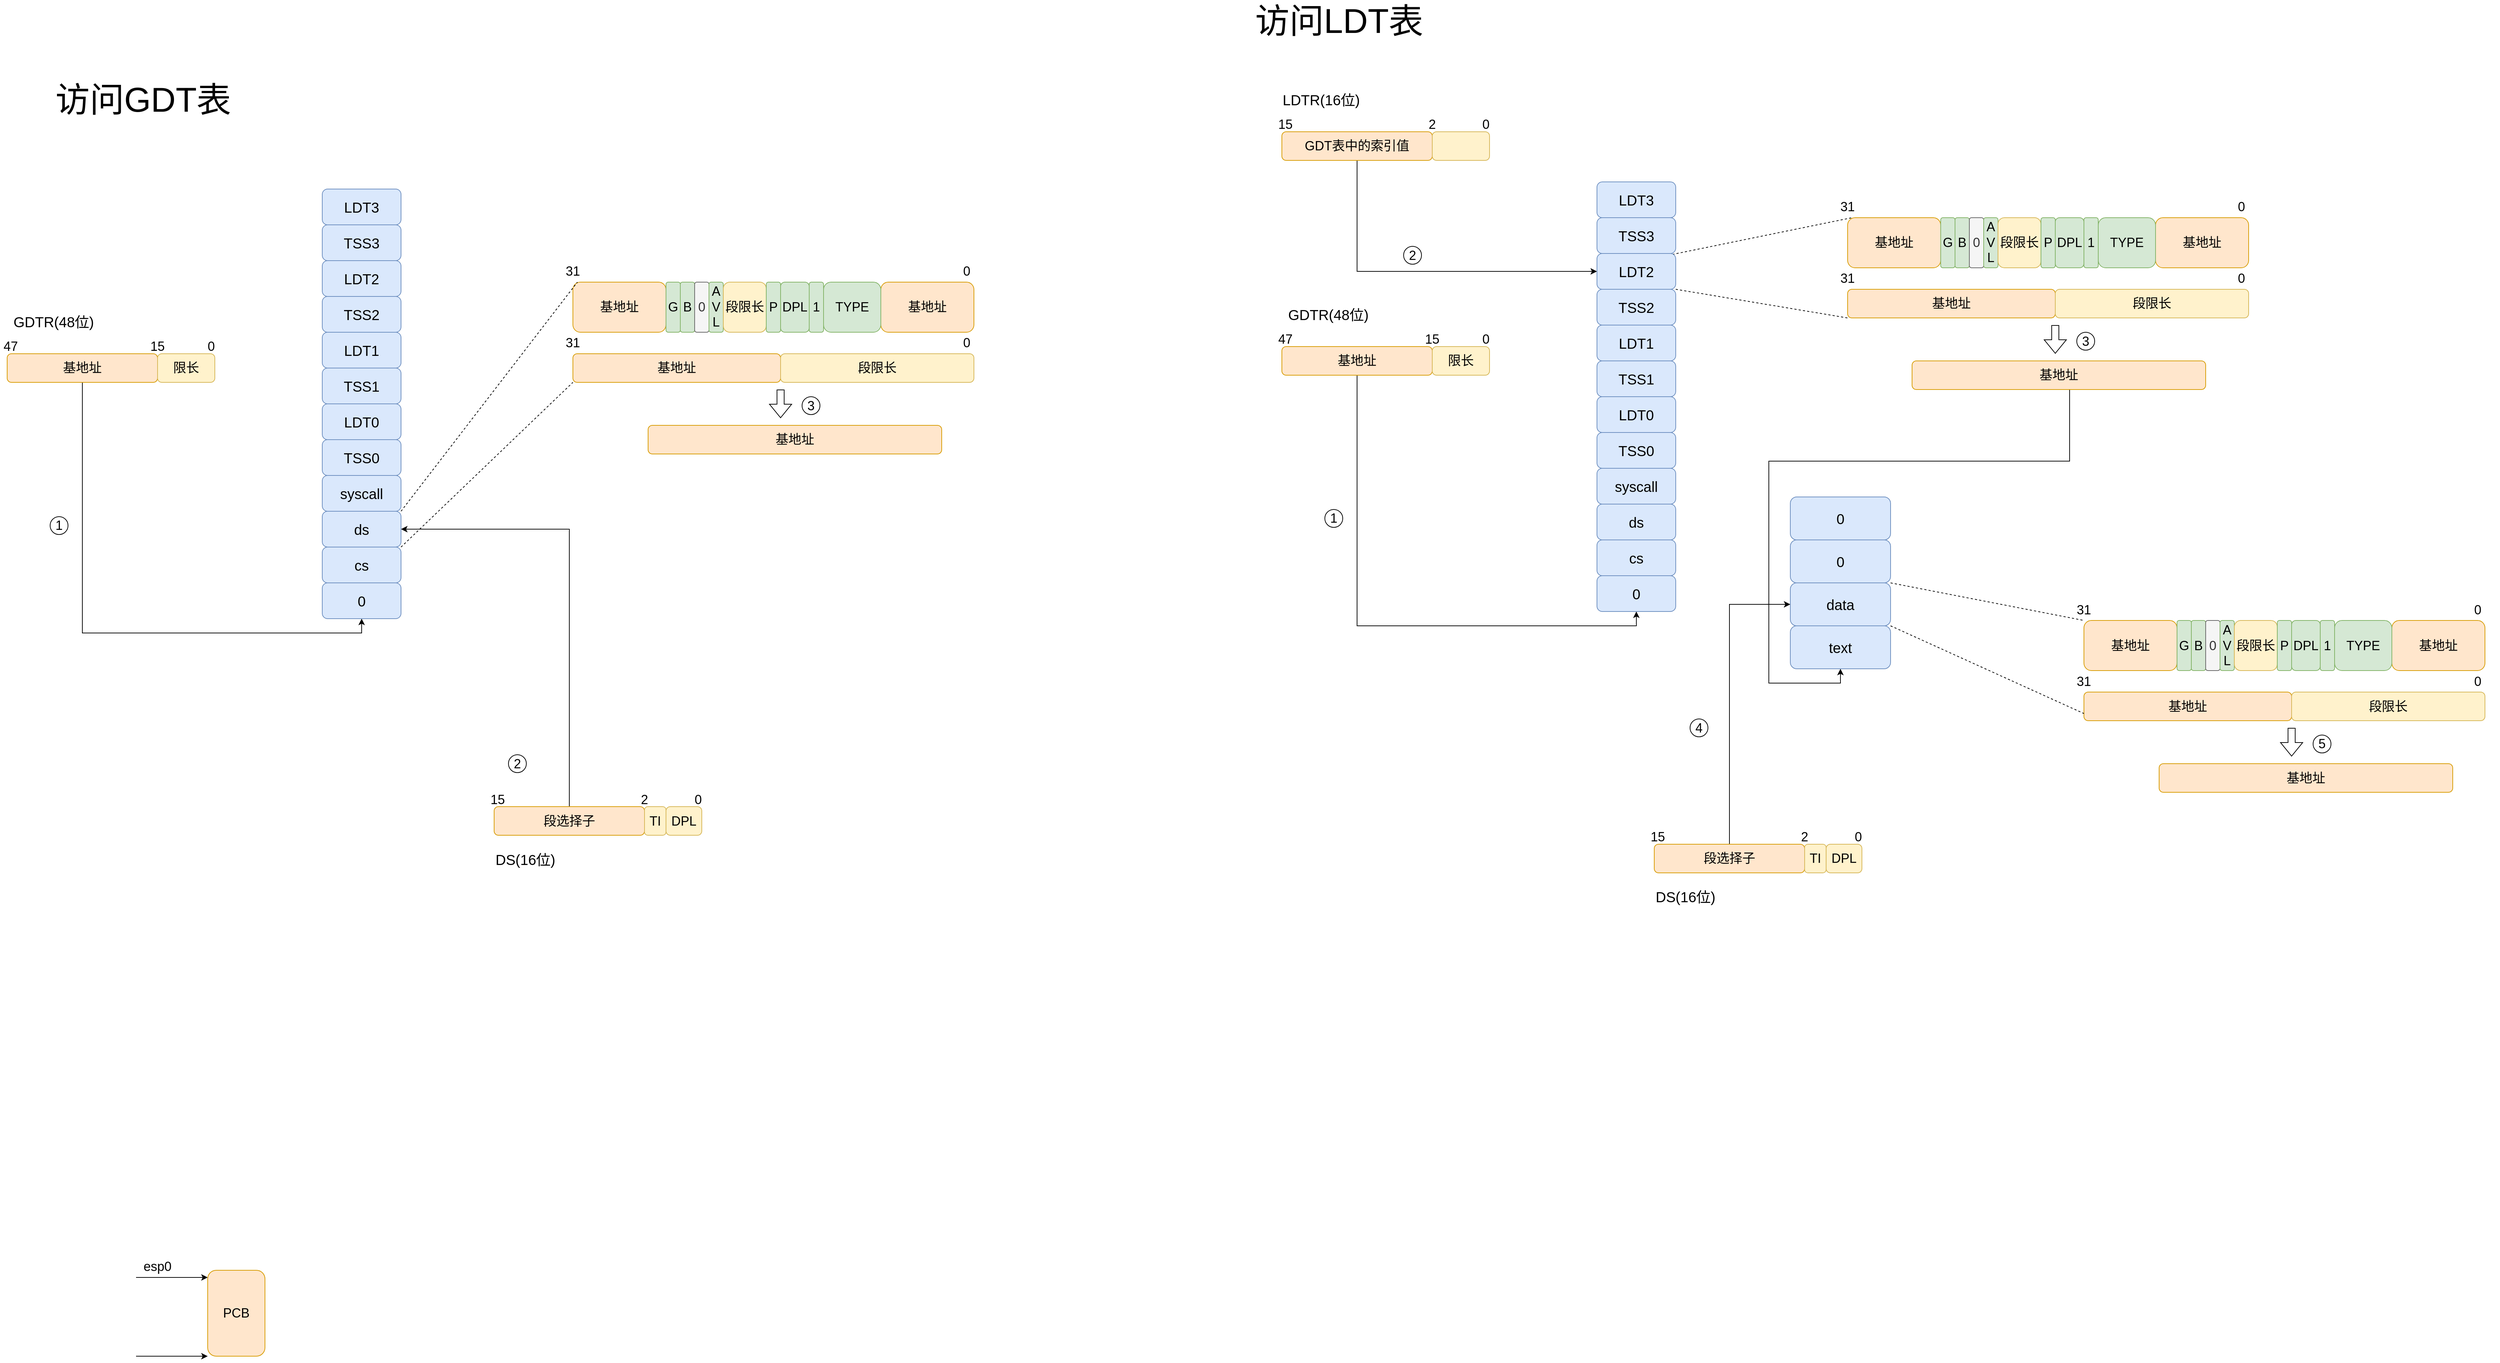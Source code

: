 <mxfile version="20.8.16" type="device"><diagram name="第 1 页" id="tHcovM4jO5tYRY0i3vo-"><mxGraphModel dx="3501" dy="1673" grid="1" gridSize="10" guides="1" tooltips="1" connect="1" arrows="1" fold="1" page="1" pageScale="1" pageWidth="827" pageHeight="1169" math="0" shadow="0"><root><mxCell id="0"/><mxCell id="1" parent="0"/><mxCell id="695t20eowLM4Fb_0-0ul-10" value="LDT1" style="rounded=1;whiteSpace=wrap;html=1;fontSize=20;fillColor=#dae8fc;strokeColor=#6c8ebf;" parent="1" vertex="1"><mxGeometry x="220" y="-70" width="110" height="50" as="geometry"/></mxCell><mxCell id="695t20eowLM4Fb_0-0ul-25" style="edgeStyle=orthogonalEdgeStyle;rounded=0;orthogonalLoop=1;jettySize=auto;html=1;exitX=0.5;exitY=1;exitDx=0;exitDy=0;entryX=0.5;entryY=1;entryDx=0;entryDy=0;fontSize=18;" parent="1" source="695t20eowLM4Fb_0-0ul-11" target="695t20eowLM4Fb_0-0ul-18" edge="1"><mxGeometry relative="1" as="geometry"/></mxCell><mxCell id="695t20eowLM4Fb_0-0ul-11" value="&lt;font style=&quot;font-size: 18px;&quot;&gt;基地址&lt;/font&gt;" style="rounded=1;whiteSpace=wrap;html=1;fillColor=#ffe6cc;strokeColor=#d79b00;" parent="1" vertex="1"><mxGeometry x="-220" y="-40" width="210" height="40" as="geometry"/></mxCell><mxCell id="695t20eowLM4Fb_0-0ul-12" value="TSS1" style="rounded=1;whiteSpace=wrap;html=1;fillColor=#dae8fc;strokeColor=#6c8ebf;fontSize=20;" parent="1" vertex="1"><mxGeometry x="220" y="-20" width="110" height="50" as="geometry"/></mxCell><mxCell id="695t20eowLM4Fb_0-0ul-13" value="LDT0" style="rounded=1;whiteSpace=wrap;html=1;fontSize=20;fillColor=#dae8fc;strokeColor=#6c8ebf;" parent="1" vertex="1"><mxGeometry x="220" y="30" width="110" height="50" as="geometry"/></mxCell><mxCell id="695t20eowLM4Fb_0-0ul-14" value="TSS0" style="rounded=1;whiteSpace=wrap;html=1;fillColor=#dae8fc;strokeColor=#6c8ebf;fontSize=20;" parent="1" vertex="1"><mxGeometry x="220" y="80" width="110" height="50" as="geometry"/></mxCell><mxCell id="695t20eowLM4Fb_0-0ul-15" value="syscall" style="rounded=1;whiteSpace=wrap;html=1;fontSize=20;fillColor=#dae8fc;strokeColor=#6c8ebf;" parent="1" vertex="1"><mxGeometry x="220" y="130" width="110" height="50" as="geometry"/></mxCell><mxCell id="695t20eowLM4Fb_0-0ul-16" value="ds" style="rounded=1;whiteSpace=wrap;html=1;fillColor=#dae8fc;strokeColor=#6c8ebf;fontSize=20;" parent="1" vertex="1"><mxGeometry x="220" y="180" width="110" height="50" as="geometry"/></mxCell><mxCell id="695t20eowLM4Fb_0-0ul-17" value="cs" style="rounded=1;whiteSpace=wrap;html=1;fontSize=20;fillColor=#dae8fc;strokeColor=#6c8ebf;" parent="1" vertex="1"><mxGeometry x="220" y="230" width="110" height="50" as="geometry"/></mxCell><mxCell id="695t20eowLM4Fb_0-0ul-18" value="0" style="rounded=1;whiteSpace=wrap;html=1;fillColor=#dae8fc;strokeColor=#6c8ebf;fontSize=20;" parent="1" vertex="1"><mxGeometry x="220" y="280" width="110" height="50" as="geometry"/></mxCell><mxCell id="695t20eowLM4Fb_0-0ul-19" value="&lt;font style=&quot;font-size: 18px;&quot;&gt;限长&lt;/font&gt;" style="rounded=1;whiteSpace=wrap;html=1;fillColor=#fff2cc;strokeColor=#d6b656;" parent="1" vertex="1"><mxGeometry x="-10" y="-40" width="80" height="40" as="geometry"/></mxCell><mxCell id="695t20eowLM4Fb_0-0ul-20" value="GDTR(48位)" style="text;strokeColor=none;align=center;fillColor=none;html=1;verticalAlign=middle;whiteSpace=wrap;rounded=0;fontSize=20;" parent="1" vertex="1"><mxGeometry x="-220" y="-100" width="130" height="30" as="geometry"/></mxCell><mxCell id="695t20eowLM4Fb_0-0ul-21" value="0" style="text;strokeColor=none;align=center;fillColor=none;html=1;verticalAlign=middle;whiteSpace=wrap;rounded=0;fontSize=18;" parent="1" vertex="1"><mxGeometry x="50" y="-60" width="30" height="20" as="geometry"/></mxCell><mxCell id="695t20eowLM4Fb_0-0ul-22" value="15" style="text;strokeColor=none;align=center;fillColor=none;html=1;verticalAlign=middle;whiteSpace=wrap;rounded=0;fontSize=18;" parent="1" vertex="1"><mxGeometry x="-25" y="-60" width="30" height="20" as="geometry"/></mxCell><mxCell id="695t20eowLM4Fb_0-0ul-23" value="47" style="text;strokeColor=none;align=center;fillColor=none;html=1;verticalAlign=middle;whiteSpace=wrap;rounded=0;fontSize=18;" parent="1" vertex="1"><mxGeometry x="-230" y="-60" width="30" height="20" as="geometry"/></mxCell><mxCell id="695t20eowLM4Fb_0-0ul-26" value="&lt;font style=&quot;font-size: 18px;&quot;&gt;基地址&lt;/font&gt;" style="rounded=1;whiteSpace=wrap;html=1;fillColor=#ffe6cc;strokeColor=#d79b00;" parent="1" vertex="1"><mxGeometry x="570" y="-220" width="130" height="70" as="geometry"/></mxCell><mxCell id="695t20eowLM4Fb_0-0ul-32" value="" style="endArrow=none;dashed=1;html=1;rounded=0;fontSize=18;entryX=0.048;entryY=0;entryDx=0;entryDy=0;entryPerimeter=0;exitX=0.956;exitY=1.027;exitDx=0;exitDy=0;exitPerimeter=0;" parent="1" source="695t20eowLM4Fb_0-0ul-71" target="695t20eowLM4Fb_0-0ul-26" edge="1"><mxGeometry width="50" height="50" relative="1" as="geometry"><mxPoint x="330" y="-70" as="sourcePoint"/><mxPoint x="567.5" y="-110" as="targetPoint"/></mxGeometry></mxCell><mxCell id="695t20eowLM4Fb_0-0ul-33" value="" style="endArrow=none;dashed=1;html=1;rounded=0;fontSize=18;entryX=0;entryY=1;entryDx=0;entryDy=0;exitX=1;exitY=0;exitDx=0;exitDy=0;" parent="1" source="695t20eowLM4Fb_0-0ul-60" target="695t20eowLM4Fb_0-0ul-34" edge="1"><mxGeometry width="50" height="50" relative="1" as="geometry"><mxPoint x="330" y="-25" as="sourcePoint"/><mxPoint x="570" y="-70" as="targetPoint"/></mxGeometry></mxCell><mxCell id="695t20eowLM4Fb_0-0ul-34" value="&lt;font style=&quot;font-size: 18px;&quot;&gt;基地址&lt;/font&gt;" style="rounded=1;whiteSpace=wrap;html=1;fillColor=#ffe6cc;strokeColor=#d79b00;" parent="1" vertex="1"><mxGeometry x="570" y="-120" width="290" height="40" as="geometry"/></mxCell><mxCell id="695t20eowLM4Fb_0-0ul-35" value="&lt;font style=&quot;font-size: 18px;&quot;&gt;段限长&lt;/font&gt;" style="rounded=1;whiteSpace=wrap;html=1;fillColor=#fff2cc;strokeColor=#d6b656;" parent="1" vertex="1"><mxGeometry x="860" y="-120" width="270" height="40" as="geometry"/></mxCell><mxCell id="695t20eowLM4Fb_0-0ul-36" value="&lt;font style=&quot;font-size: 18px;&quot;&gt;基地址&lt;/font&gt;" style="rounded=1;whiteSpace=wrap;html=1;fillColor=#ffe6cc;strokeColor=#d79b00;" parent="1" vertex="1"><mxGeometry x="1000" y="-220" width="130" height="70" as="geometry"/></mxCell><mxCell id="695t20eowLM4Fb_0-0ul-37" value="&lt;span style=&quot;font-size: 18px;&quot;&gt;G&lt;/span&gt;" style="rounded=1;whiteSpace=wrap;html=1;fillColor=#d5e8d4;strokeColor=#82b366;" parent="1" vertex="1"><mxGeometry x="700" y="-220" width="20" height="70" as="geometry"/></mxCell><mxCell id="695t20eowLM4Fb_0-0ul-38" value="&lt;span style=&quot;font-size: 18px;&quot;&gt;B&lt;/span&gt;" style="rounded=1;whiteSpace=wrap;html=1;fillColor=#d5e8d4;strokeColor=#82b366;" parent="1" vertex="1"><mxGeometry x="720" y="-220" width="20" height="70" as="geometry"/></mxCell><mxCell id="695t20eowLM4Fb_0-0ul-39" value="&lt;span style=&quot;font-size: 18px;&quot;&gt;0&lt;/span&gt;" style="rounded=1;whiteSpace=wrap;html=1;fillColor=#f5f5f5;strokeColor=#666666;fontColor=#333333;" parent="1" vertex="1"><mxGeometry x="740" y="-220" width="20" height="70" as="geometry"/></mxCell><mxCell id="695t20eowLM4Fb_0-0ul-40" value="&lt;span style=&quot;font-size: 18px;&quot;&gt;A&lt;br&gt;V&lt;br&gt;L&lt;/span&gt;" style="rounded=1;whiteSpace=wrap;html=1;fillColor=#d5e8d4;strokeColor=#82b366;" parent="1" vertex="1"><mxGeometry x="760" y="-220" width="20" height="70" as="geometry"/></mxCell><mxCell id="695t20eowLM4Fb_0-0ul-41" value="&lt;span style=&quot;font-size: 18px;&quot;&gt;段限长&lt;/span&gt;" style="rounded=1;whiteSpace=wrap;html=1;fillColor=#fff2cc;strokeColor=#d6b656;" parent="1" vertex="1"><mxGeometry x="780" y="-220" width="60" height="70" as="geometry"/></mxCell><mxCell id="695t20eowLM4Fb_0-0ul-42" value="&lt;span style=&quot;font-size: 18px;&quot;&gt;P&lt;/span&gt;" style="rounded=1;whiteSpace=wrap;html=1;fillColor=#d5e8d4;strokeColor=#82b366;" parent="1" vertex="1"><mxGeometry x="840" y="-220" width="20" height="70" as="geometry"/></mxCell><mxCell id="695t20eowLM4Fb_0-0ul-44" value="&lt;span style=&quot;font-size: 18px;&quot;&gt;DPL&lt;/span&gt;" style="rounded=1;whiteSpace=wrap;html=1;fillColor=#d5e8d4;strokeColor=#82b366;" parent="1" vertex="1"><mxGeometry x="860" y="-220" width="40" height="70" as="geometry"/></mxCell><mxCell id="695t20eowLM4Fb_0-0ul-46" value="&lt;span style=&quot;font-size: 18px;&quot;&gt;1&lt;/span&gt;" style="rounded=1;whiteSpace=wrap;html=1;fillColor=#d5e8d4;strokeColor=#82b366;" parent="1" vertex="1"><mxGeometry x="900" y="-220" width="20" height="70" as="geometry"/></mxCell><mxCell id="695t20eowLM4Fb_0-0ul-47" value="&lt;span style=&quot;font-size: 18px;&quot;&gt;TYPE&lt;/span&gt;" style="rounded=1;whiteSpace=wrap;html=1;fillColor=#d5e8d4;strokeColor=#82b366;" parent="1" vertex="1"><mxGeometry x="920" y="-220" width="80" height="70" as="geometry"/></mxCell><mxCell id="695t20eowLM4Fb_0-0ul-48" value="0" style="text;strokeColor=none;align=center;fillColor=none;html=1;verticalAlign=middle;whiteSpace=wrap;rounded=0;fontSize=18;" parent="1" vertex="1"><mxGeometry x="1090" y="-250" width="60" height="30" as="geometry"/></mxCell><mxCell id="695t20eowLM4Fb_0-0ul-49" value="31" style="text;strokeColor=none;align=center;fillColor=none;html=1;verticalAlign=middle;whiteSpace=wrap;rounded=0;fontSize=18;" parent="1" vertex="1"><mxGeometry x="540" y="-250" width="60" height="30" as="geometry"/></mxCell><mxCell id="695t20eowLM4Fb_0-0ul-50" value="0" style="text;strokeColor=none;align=center;fillColor=none;html=1;verticalAlign=middle;whiteSpace=wrap;rounded=0;fontSize=18;" parent="1" vertex="1"><mxGeometry x="1090" y="-150" width="60" height="30" as="geometry"/></mxCell><mxCell id="695t20eowLM4Fb_0-0ul-51" value="31" style="text;strokeColor=none;align=center;fillColor=none;html=1;verticalAlign=middle;whiteSpace=wrap;rounded=0;fontSize=18;" parent="1" vertex="1"><mxGeometry x="540" y="-150" width="60" height="30" as="geometry"/></mxCell><mxCell id="695t20eowLM4Fb_0-0ul-52" value="" style="shape=flexArrow;endArrow=classic;html=1;rounded=0;fontSize=18;" parent="1" edge="1"><mxGeometry width="50" height="50" relative="1" as="geometry"><mxPoint x="860" y="-70" as="sourcePoint"/><mxPoint x="860" y="-30" as="targetPoint"/></mxGeometry></mxCell><mxCell id="695t20eowLM4Fb_0-0ul-58" style="edgeStyle=orthogonalEdgeStyle;rounded=0;orthogonalLoop=1;jettySize=auto;html=1;exitX=0.5;exitY=1;exitDx=0;exitDy=0;entryX=0.5;entryY=1;entryDx=0;entryDy=0;fontSize=18;" parent="1" source="695t20eowLM4Fb_0-0ul-53" target="695t20eowLM4Fb_0-0ul-57" edge="1"><mxGeometry relative="1" as="geometry"><Array as="points"><mxPoint x="880" y="120"/><mxPoint x="460" y="120"/><mxPoint x="460" y="430"/><mxPoint x="560" y="430"/></Array></mxGeometry></mxCell><mxCell id="695t20eowLM4Fb_0-0ul-53" value="&lt;font style=&quot;font-size: 18px;&quot;&gt;基地址&lt;/font&gt;" style="rounded=1;whiteSpace=wrap;html=1;fillColor=#ffe6cc;strokeColor=#d79b00;" parent="1" vertex="1"><mxGeometry x="660" y="-20" width="410" height="40" as="geometry"/></mxCell><mxCell id="695t20eowLM4Fb_0-0ul-54" value="0" style="rounded=1;whiteSpace=wrap;html=1;fontSize=20;fillColor=#dae8fc;strokeColor=#6c8ebf;" parent="1" vertex="1"><mxGeometry x="490" y="170" width="140" height="60" as="geometry"/></mxCell><mxCell id="695t20eowLM4Fb_0-0ul-55" value="0" style="rounded=1;whiteSpace=wrap;html=1;fontSize=20;fillColor=#dae8fc;strokeColor=#6c8ebf;" parent="1" vertex="1"><mxGeometry x="490" y="230" width="140" height="60" as="geometry"/></mxCell><mxCell id="695t20eowLM4Fb_0-0ul-56" value="data" style="rounded=1;whiteSpace=wrap;html=1;fontSize=20;fillColor=#dae8fc;strokeColor=#6c8ebf;" parent="1" vertex="1"><mxGeometry x="490" y="290" width="140" height="60" as="geometry"/></mxCell><mxCell id="695t20eowLM4Fb_0-0ul-57" value="text" style="rounded=1;whiteSpace=wrap;html=1;fontSize=20;fillColor=#dae8fc;strokeColor=#6c8ebf;" parent="1" vertex="1"><mxGeometry x="490" y="350" width="140" height="60" as="geometry"/></mxCell><mxCell id="695t20eowLM4Fb_0-0ul-59" value="LDT2" style="rounded=1;whiteSpace=wrap;html=1;fontSize=20;fillColor=#dae8fc;strokeColor=#6c8ebf;" parent="1" vertex="1"><mxGeometry x="220" y="-170" width="110" height="50" as="geometry"/></mxCell><mxCell id="695t20eowLM4Fb_0-0ul-60" value="TSS2" style="rounded=1;whiteSpace=wrap;html=1;fillColor=#dae8fc;strokeColor=#6c8ebf;fontSize=20;" parent="1" vertex="1"><mxGeometry x="220" y="-120" width="110" height="50" as="geometry"/></mxCell><mxCell id="695t20eowLM4Fb_0-0ul-61" value="LDTR(16位)" style="text;strokeColor=none;align=center;fillColor=none;html=1;verticalAlign=middle;whiteSpace=wrap;rounded=0;fontSize=20;" parent="1" vertex="1"><mxGeometry x="-230" y="-400" width="130" height="30" as="geometry"/></mxCell><mxCell id="695t20eowLM4Fb_0-0ul-69" style="edgeStyle=orthogonalEdgeStyle;rounded=0;orthogonalLoop=1;jettySize=auto;html=1;exitX=0.5;exitY=1;exitDx=0;exitDy=0;entryX=0;entryY=0.5;entryDx=0;entryDy=0;fontSize=18;" parent="1" source="695t20eowLM4Fb_0-0ul-62" target="695t20eowLM4Fb_0-0ul-59" edge="1"><mxGeometry relative="1" as="geometry"/></mxCell><mxCell id="695t20eowLM4Fb_0-0ul-62" value="&lt;font style=&quot;font-size: 18px;&quot;&gt;GDT表中的索引值&lt;/font&gt;" style="rounded=1;whiteSpace=wrap;html=1;fillColor=#ffe6cc;strokeColor=#d79b00;" parent="1" vertex="1"><mxGeometry x="-220" y="-340" width="210" height="40" as="geometry"/></mxCell><mxCell id="695t20eowLM4Fb_0-0ul-63" value="" style="rounded=1;whiteSpace=wrap;html=1;fillColor=#fff2cc;strokeColor=#d6b656;" parent="1" vertex="1"><mxGeometry x="-10" y="-340" width="80" height="40" as="geometry"/></mxCell><mxCell id="695t20eowLM4Fb_0-0ul-64" value="0" style="text;strokeColor=none;align=center;fillColor=none;html=1;verticalAlign=middle;whiteSpace=wrap;rounded=0;fontSize=18;" parent="1" vertex="1"><mxGeometry x="50" y="-360" width="30" height="20" as="geometry"/></mxCell><mxCell id="695t20eowLM4Fb_0-0ul-65" value="2" style="text;strokeColor=none;align=center;fillColor=none;html=1;verticalAlign=middle;whiteSpace=wrap;rounded=0;fontSize=18;" parent="1" vertex="1"><mxGeometry x="-25" y="-360" width="30" height="20" as="geometry"/></mxCell><mxCell id="695t20eowLM4Fb_0-0ul-66" value="15" style="text;strokeColor=none;align=center;fillColor=none;html=1;verticalAlign=middle;whiteSpace=wrap;rounded=0;fontSize=18;" parent="1" vertex="1"><mxGeometry x="-230" y="-360" width="30" height="20" as="geometry"/></mxCell><mxCell id="695t20eowLM4Fb_0-0ul-67" value="1" style="ellipse;whiteSpace=wrap;html=1;aspect=fixed;fontSize=18;" parent="1" vertex="1"><mxGeometry x="-160" y="187.5" width="25" height="25" as="geometry"/></mxCell><mxCell id="695t20eowLM4Fb_0-0ul-70" value="LDT3" style="rounded=1;whiteSpace=wrap;html=1;fontSize=20;fillColor=#dae8fc;strokeColor=#6c8ebf;" parent="1" vertex="1"><mxGeometry x="220" y="-270" width="110" height="50" as="geometry"/></mxCell><mxCell id="695t20eowLM4Fb_0-0ul-71" value="TSS3" style="rounded=1;whiteSpace=wrap;html=1;fillColor=#dae8fc;strokeColor=#6c8ebf;fontSize=20;" parent="1" vertex="1"><mxGeometry x="220" y="-220" width="110" height="50" as="geometry"/></mxCell><mxCell id="695t20eowLM4Fb_0-0ul-73" value="2" style="ellipse;whiteSpace=wrap;html=1;aspect=fixed;fontSize=18;" parent="1" vertex="1"><mxGeometry x="-50" y="-180" width="25" height="25" as="geometry"/></mxCell><mxCell id="695t20eowLM4Fb_0-0ul-74" value="3" style="ellipse;whiteSpace=wrap;html=1;aspect=fixed;fontSize=18;" parent="1" vertex="1"><mxGeometry x="890" y="-60" width="25" height="25" as="geometry"/></mxCell><mxCell id="695t20eowLM4Fb_0-0ul-82" style="edgeStyle=orthogonalEdgeStyle;rounded=0;orthogonalLoop=1;jettySize=auto;html=1;exitX=0.5;exitY=0;exitDx=0;exitDy=0;entryX=0;entryY=0.5;entryDx=0;entryDy=0;fontSize=18;" parent="1" source="695t20eowLM4Fb_0-0ul-75" target="695t20eowLM4Fb_0-0ul-56" edge="1"><mxGeometry relative="1" as="geometry"/></mxCell><mxCell id="695t20eowLM4Fb_0-0ul-75" value="&lt;font style=&quot;font-size: 18px;&quot;&gt;段选择子&lt;/font&gt;" style="rounded=1;whiteSpace=wrap;html=1;fillColor=#ffe6cc;strokeColor=#d79b00;" parent="1" vertex="1"><mxGeometry x="300" y="655" width="210" height="40" as="geometry"/></mxCell><mxCell id="695t20eowLM4Fb_0-0ul-76" value="&lt;font style=&quot;font-size: 18px;&quot;&gt;TI&lt;/font&gt;" style="rounded=1;whiteSpace=wrap;html=1;fillColor=#fff2cc;strokeColor=#d6b656;" parent="1" vertex="1"><mxGeometry x="510" y="655" width="30" height="40" as="geometry"/></mxCell><mxCell id="695t20eowLM4Fb_0-0ul-77" value="0" style="text;strokeColor=none;align=center;fillColor=none;html=1;verticalAlign=middle;whiteSpace=wrap;rounded=0;fontSize=18;" parent="1" vertex="1"><mxGeometry x="570" y="635" width="30" height="20" as="geometry"/></mxCell><mxCell id="695t20eowLM4Fb_0-0ul-78" value="2" style="text;strokeColor=none;align=center;fillColor=none;html=1;verticalAlign=middle;whiteSpace=wrap;rounded=0;fontSize=18;" parent="1" vertex="1"><mxGeometry x="495" y="635" width="30" height="20" as="geometry"/></mxCell><mxCell id="695t20eowLM4Fb_0-0ul-79" value="15" style="text;strokeColor=none;align=center;fillColor=none;html=1;verticalAlign=middle;whiteSpace=wrap;rounded=0;fontSize=18;" parent="1" vertex="1"><mxGeometry x="290" y="635" width="30" height="20" as="geometry"/></mxCell><mxCell id="695t20eowLM4Fb_0-0ul-80" value="&lt;span style=&quot;font-size: 20px;&quot;&gt;DS(16位)&lt;/span&gt;" style="text;whiteSpace=wrap;html=1;fontSize=18;" parent="1" vertex="1"><mxGeometry x="300" y="710" width="140" height="50" as="geometry"/></mxCell><mxCell id="695t20eowLM4Fb_0-0ul-81" value="&lt;font style=&quot;font-size: 18px;&quot;&gt;DPL&lt;/font&gt;" style="rounded=1;whiteSpace=wrap;html=1;fillColor=#fff2cc;strokeColor=#d6b656;" parent="1" vertex="1"><mxGeometry x="540" y="655" width="50" height="40" as="geometry"/></mxCell><mxCell id="695t20eowLM4Fb_0-0ul-83" value="4" style="ellipse;whiteSpace=wrap;html=1;aspect=fixed;fontSize=18;" parent="1" vertex="1"><mxGeometry x="350" y="480" width="25" height="25" as="geometry"/></mxCell><mxCell id="695t20eowLM4Fb_0-0ul-84" value="LDT1" style="rounded=1;whiteSpace=wrap;html=1;fontSize=20;fillColor=#dae8fc;strokeColor=#6c8ebf;" parent="1" vertex="1"><mxGeometry x="-1560" y="-60" width="110" height="50" as="geometry"/></mxCell><mxCell id="695t20eowLM4Fb_0-0ul-85" style="edgeStyle=orthogonalEdgeStyle;rounded=0;orthogonalLoop=1;jettySize=auto;html=1;exitX=0.5;exitY=1;exitDx=0;exitDy=0;entryX=0.5;entryY=1;entryDx=0;entryDy=0;fontSize=18;" parent="1" source="695t20eowLM4Fb_0-0ul-86" target="695t20eowLM4Fb_0-0ul-93" edge="1"><mxGeometry relative="1" as="geometry"/></mxCell><mxCell id="695t20eowLM4Fb_0-0ul-86" value="&lt;font style=&quot;font-size: 18px;&quot;&gt;基地址&lt;/font&gt;" style="rounded=1;whiteSpace=wrap;html=1;fillColor=#ffe6cc;strokeColor=#d79b00;" parent="1" vertex="1"><mxGeometry x="-2000" y="-30" width="210" height="40" as="geometry"/></mxCell><mxCell id="695t20eowLM4Fb_0-0ul-87" value="TSS1" style="rounded=1;whiteSpace=wrap;html=1;fillColor=#dae8fc;strokeColor=#6c8ebf;fontSize=20;" parent="1" vertex="1"><mxGeometry x="-1560" y="-10" width="110" height="50" as="geometry"/></mxCell><mxCell id="695t20eowLM4Fb_0-0ul-88" value="LDT0" style="rounded=1;whiteSpace=wrap;html=1;fontSize=20;fillColor=#dae8fc;strokeColor=#6c8ebf;" parent="1" vertex="1"><mxGeometry x="-1560" y="40" width="110" height="50" as="geometry"/></mxCell><mxCell id="695t20eowLM4Fb_0-0ul-89" value="TSS0" style="rounded=1;whiteSpace=wrap;html=1;fillColor=#dae8fc;strokeColor=#6c8ebf;fontSize=20;" parent="1" vertex="1"><mxGeometry x="-1560" y="90" width="110" height="50" as="geometry"/></mxCell><mxCell id="695t20eowLM4Fb_0-0ul-90" value="syscall" style="rounded=1;whiteSpace=wrap;html=1;fontSize=20;fillColor=#dae8fc;strokeColor=#6c8ebf;" parent="1" vertex="1"><mxGeometry x="-1560" y="140" width="110" height="50" as="geometry"/></mxCell><mxCell id="695t20eowLM4Fb_0-0ul-91" value="ds" style="rounded=1;whiteSpace=wrap;html=1;fillColor=#dae8fc;strokeColor=#6c8ebf;fontSize=20;" parent="1" vertex="1"><mxGeometry x="-1560" y="190" width="110" height="50" as="geometry"/></mxCell><mxCell id="695t20eowLM4Fb_0-0ul-92" value="cs" style="rounded=1;whiteSpace=wrap;html=1;fontSize=20;fillColor=#dae8fc;strokeColor=#6c8ebf;" parent="1" vertex="1"><mxGeometry x="-1560" y="240" width="110" height="50" as="geometry"/></mxCell><mxCell id="695t20eowLM4Fb_0-0ul-93" value="0" style="rounded=1;whiteSpace=wrap;html=1;fillColor=#dae8fc;strokeColor=#6c8ebf;fontSize=20;" parent="1" vertex="1"><mxGeometry x="-1560" y="290" width="110" height="50" as="geometry"/></mxCell><mxCell id="695t20eowLM4Fb_0-0ul-94" value="&lt;font style=&quot;font-size: 18px;&quot;&gt;限长&lt;/font&gt;" style="rounded=1;whiteSpace=wrap;html=1;fillColor=#fff2cc;strokeColor=#d6b656;" parent="1" vertex="1"><mxGeometry x="-1790" y="-30" width="80" height="40" as="geometry"/></mxCell><mxCell id="695t20eowLM4Fb_0-0ul-95" value="GDTR(48位)" style="text;strokeColor=none;align=center;fillColor=none;html=1;verticalAlign=middle;whiteSpace=wrap;rounded=0;fontSize=20;" parent="1" vertex="1"><mxGeometry x="-2000" y="-90" width="130" height="30" as="geometry"/></mxCell><mxCell id="695t20eowLM4Fb_0-0ul-96" value="0" style="text;strokeColor=none;align=center;fillColor=none;html=1;verticalAlign=middle;whiteSpace=wrap;rounded=0;fontSize=18;" parent="1" vertex="1"><mxGeometry x="-1730" y="-50" width="30" height="20" as="geometry"/></mxCell><mxCell id="695t20eowLM4Fb_0-0ul-97" value="15" style="text;strokeColor=none;align=center;fillColor=none;html=1;verticalAlign=middle;whiteSpace=wrap;rounded=0;fontSize=18;" parent="1" vertex="1"><mxGeometry x="-1805" y="-50" width="30" height="20" as="geometry"/></mxCell><mxCell id="695t20eowLM4Fb_0-0ul-98" value="47" style="text;strokeColor=none;align=center;fillColor=none;html=1;verticalAlign=middle;whiteSpace=wrap;rounded=0;fontSize=18;" parent="1" vertex="1"><mxGeometry x="-2010" y="-50" width="30" height="20" as="geometry"/></mxCell><mxCell id="695t20eowLM4Fb_0-0ul-99" value="&lt;font style=&quot;font-size: 18px;&quot;&gt;基地址&lt;/font&gt;" style="rounded=1;whiteSpace=wrap;html=1;fillColor=#ffe6cc;strokeColor=#d79b00;" parent="1" vertex="1"><mxGeometry x="-1210" y="-130" width="130" height="70" as="geometry"/></mxCell><mxCell id="695t20eowLM4Fb_0-0ul-100" value="" style="endArrow=none;dashed=1;html=1;rounded=0;fontSize=18;entryX=0.048;entryY=0;entryDx=0;entryDy=0;entryPerimeter=0;exitX=1;exitY=0;exitDx=0;exitDy=0;" parent="1" source="695t20eowLM4Fb_0-0ul-91" target="695t20eowLM4Fb_0-0ul-99" edge="1"><mxGeometry width="50" height="50" relative="1" as="geometry"><mxPoint x="-1450" y="-60" as="sourcePoint"/><mxPoint x="-1212.5" y="-100" as="targetPoint"/></mxGeometry></mxCell><mxCell id="695t20eowLM4Fb_0-0ul-101" value="" style="endArrow=none;dashed=1;html=1;rounded=0;fontSize=18;entryX=0;entryY=1;entryDx=0;entryDy=0;exitX=1;exitY=0;exitDx=0;exitDy=0;" parent="1" source="695t20eowLM4Fb_0-0ul-92" target="695t20eowLM4Fb_0-0ul-102" edge="1"><mxGeometry width="50" height="50" relative="1" as="geometry"><mxPoint x="-1450" y="-15" as="sourcePoint"/><mxPoint x="-1210" y="-60" as="targetPoint"/></mxGeometry></mxCell><mxCell id="695t20eowLM4Fb_0-0ul-102" value="&lt;font style=&quot;font-size: 18px;&quot;&gt;基地址&lt;/font&gt;" style="rounded=1;whiteSpace=wrap;html=1;fillColor=#ffe6cc;strokeColor=#d79b00;" parent="1" vertex="1"><mxGeometry x="-1210" y="-30" width="290" height="40" as="geometry"/></mxCell><mxCell id="695t20eowLM4Fb_0-0ul-103" value="&lt;font style=&quot;font-size: 18px;&quot;&gt;段限长&lt;/font&gt;" style="rounded=1;whiteSpace=wrap;html=1;fillColor=#fff2cc;strokeColor=#d6b656;" parent="1" vertex="1"><mxGeometry x="-920" y="-30" width="270" height="40" as="geometry"/></mxCell><mxCell id="695t20eowLM4Fb_0-0ul-104" value="&lt;font style=&quot;font-size: 18px;&quot;&gt;基地址&lt;/font&gt;" style="rounded=1;whiteSpace=wrap;html=1;fillColor=#ffe6cc;strokeColor=#d79b00;" parent="1" vertex="1"><mxGeometry x="-780" y="-130" width="130" height="70" as="geometry"/></mxCell><mxCell id="695t20eowLM4Fb_0-0ul-105" value="&lt;span style=&quot;font-size: 18px;&quot;&gt;G&lt;/span&gt;" style="rounded=1;whiteSpace=wrap;html=1;fillColor=#d5e8d4;strokeColor=#82b366;" parent="1" vertex="1"><mxGeometry x="-1080" y="-130" width="20" height="70" as="geometry"/></mxCell><mxCell id="695t20eowLM4Fb_0-0ul-106" value="&lt;span style=&quot;font-size: 18px;&quot;&gt;B&lt;/span&gt;" style="rounded=1;whiteSpace=wrap;html=1;fillColor=#d5e8d4;strokeColor=#82b366;" parent="1" vertex="1"><mxGeometry x="-1060" y="-130" width="20" height="70" as="geometry"/></mxCell><mxCell id="695t20eowLM4Fb_0-0ul-107" value="&lt;span style=&quot;font-size: 18px;&quot;&gt;0&lt;/span&gt;" style="rounded=1;whiteSpace=wrap;html=1;fillColor=#f5f5f5;strokeColor=#666666;fontColor=#333333;" parent="1" vertex="1"><mxGeometry x="-1040" y="-130" width="20" height="70" as="geometry"/></mxCell><mxCell id="695t20eowLM4Fb_0-0ul-108" value="&lt;span style=&quot;font-size: 18px;&quot;&gt;A&lt;br&gt;V&lt;br&gt;L&lt;/span&gt;" style="rounded=1;whiteSpace=wrap;html=1;fillColor=#d5e8d4;strokeColor=#82b366;" parent="1" vertex="1"><mxGeometry x="-1020" y="-130" width="20" height="70" as="geometry"/></mxCell><mxCell id="695t20eowLM4Fb_0-0ul-109" value="&lt;span style=&quot;font-size: 18px;&quot;&gt;段限长&lt;/span&gt;" style="rounded=1;whiteSpace=wrap;html=1;fillColor=#fff2cc;strokeColor=#d6b656;" parent="1" vertex="1"><mxGeometry x="-1000" y="-130" width="60" height="70" as="geometry"/></mxCell><mxCell id="695t20eowLM4Fb_0-0ul-110" value="&lt;span style=&quot;font-size: 18px;&quot;&gt;P&lt;/span&gt;" style="rounded=1;whiteSpace=wrap;html=1;fillColor=#d5e8d4;strokeColor=#82b366;" parent="1" vertex="1"><mxGeometry x="-940" y="-130" width="20" height="70" as="geometry"/></mxCell><mxCell id="695t20eowLM4Fb_0-0ul-111" value="&lt;span style=&quot;font-size: 18px;&quot;&gt;DPL&lt;/span&gt;" style="rounded=1;whiteSpace=wrap;html=1;fillColor=#d5e8d4;strokeColor=#82b366;" parent="1" vertex="1"><mxGeometry x="-920" y="-130" width="40" height="70" as="geometry"/></mxCell><mxCell id="695t20eowLM4Fb_0-0ul-112" value="&lt;span style=&quot;font-size: 18px;&quot;&gt;1&lt;/span&gt;" style="rounded=1;whiteSpace=wrap;html=1;fillColor=#d5e8d4;strokeColor=#82b366;" parent="1" vertex="1"><mxGeometry x="-880" y="-130" width="20" height="70" as="geometry"/></mxCell><mxCell id="695t20eowLM4Fb_0-0ul-113" value="&lt;span style=&quot;font-size: 18px;&quot;&gt;TYPE&lt;/span&gt;" style="rounded=1;whiteSpace=wrap;html=1;fillColor=#d5e8d4;strokeColor=#82b366;" parent="1" vertex="1"><mxGeometry x="-860" y="-130" width="80" height="70" as="geometry"/></mxCell><mxCell id="695t20eowLM4Fb_0-0ul-114" value="0" style="text;strokeColor=none;align=center;fillColor=none;html=1;verticalAlign=middle;whiteSpace=wrap;rounded=0;fontSize=18;" parent="1" vertex="1"><mxGeometry x="-690" y="-160" width="60" height="30" as="geometry"/></mxCell><mxCell id="695t20eowLM4Fb_0-0ul-115" value="31" style="text;strokeColor=none;align=center;fillColor=none;html=1;verticalAlign=middle;whiteSpace=wrap;rounded=0;fontSize=18;" parent="1" vertex="1"><mxGeometry x="-1240" y="-160" width="60" height="30" as="geometry"/></mxCell><mxCell id="695t20eowLM4Fb_0-0ul-116" value="0" style="text;strokeColor=none;align=center;fillColor=none;html=1;verticalAlign=middle;whiteSpace=wrap;rounded=0;fontSize=18;" parent="1" vertex="1"><mxGeometry x="-690" y="-60" width="60" height="30" as="geometry"/></mxCell><mxCell id="695t20eowLM4Fb_0-0ul-117" value="31" style="text;strokeColor=none;align=center;fillColor=none;html=1;verticalAlign=middle;whiteSpace=wrap;rounded=0;fontSize=18;" parent="1" vertex="1"><mxGeometry x="-1240" y="-60" width="60" height="30" as="geometry"/></mxCell><mxCell id="695t20eowLM4Fb_0-0ul-118" value="" style="shape=flexArrow;endArrow=classic;html=1;rounded=0;fontSize=18;" parent="1" edge="1"><mxGeometry width="50" height="50" relative="1" as="geometry"><mxPoint x="-920" y="20" as="sourcePoint"/><mxPoint x="-920" y="60" as="targetPoint"/></mxGeometry></mxCell><mxCell id="695t20eowLM4Fb_0-0ul-120" value="&lt;font style=&quot;font-size: 18px;&quot;&gt;基地址&lt;/font&gt;" style="rounded=1;whiteSpace=wrap;html=1;fillColor=#ffe6cc;strokeColor=#d79b00;" parent="1" vertex="1"><mxGeometry x="-1105" y="70" width="410" height="40" as="geometry"/></mxCell><mxCell id="695t20eowLM4Fb_0-0ul-125" value="LDT2" style="rounded=1;whiteSpace=wrap;html=1;fontSize=20;fillColor=#dae8fc;strokeColor=#6c8ebf;" parent="1" vertex="1"><mxGeometry x="-1560" y="-160" width="110" height="50" as="geometry"/></mxCell><mxCell id="695t20eowLM4Fb_0-0ul-126" value="TSS2" style="rounded=1;whiteSpace=wrap;html=1;fillColor=#dae8fc;strokeColor=#6c8ebf;fontSize=20;" parent="1" vertex="1"><mxGeometry x="-1560" y="-110" width="110" height="50" as="geometry"/></mxCell><mxCell id="695t20eowLM4Fb_0-0ul-134" value="1" style="ellipse;whiteSpace=wrap;html=1;aspect=fixed;fontSize=18;" parent="1" vertex="1"><mxGeometry x="-1940" y="197.5" width="25" height="25" as="geometry"/></mxCell><mxCell id="695t20eowLM4Fb_0-0ul-135" value="LDT3" style="rounded=1;whiteSpace=wrap;html=1;fontSize=20;fillColor=#dae8fc;strokeColor=#6c8ebf;" parent="1" vertex="1"><mxGeometry x="-1560" y="-260" width="110" height="50" as="geometry"/></mxCell><mxCell id="695t20eowLM4Fb_0-0ul-136" value="TSS3" style="rounded=1;whiteSpace=wrap;html=1;fillColor=#dae8fc;strokeColor=#6c8ebf;fontSize=20;" parent="1" vertex="1"><mxGeometry x="-1560" y="-210" width="110" height="50" as="geometry"/></mxCell><mxCell id="695t20eowLM4Fb_0-0ul-138" value="3" style="ellipse;whiteSpace=wrap;html=1;aspect=fixed;fontSize=18;" parent="1" vertex="1"><mxGeometry x="-890" y="30" width="25" height="25" as="geometry"/></mxCell><mxCell id="695t20eowLM4Fb_0-0ul-139" style="edgeStyle=orthogonalEdgeStyle;rounded=0;orthogonalLoop=1;jettySize=auto;html=1;exitX=0.5;exitY=0;exitDx=0;exitDy=0;entryX=1;entryY=0.5;entryDx=0;entryDy=0;fontSize=18;" parent="1" source="695t20eowLM4Fb_0-0ul-140" target="695t20eowLM4Fb_0-0ul-91" edge="1"><mxGeometry relative="1" as="geometry"><mxPoint x="-1290.0" y="330" as="targetPoint"/></mxGeometry></mxCell><mxCell id="695t20eowLM4Fb_0-0ul-140" value="&lt;font style=&quot;font-size: 18px;&quot;&gt;段选择子&lt;/font&gt;" style="rounded=1;whiteSpace=wrap;html=1;fillColor=#ffe6cc;strokeColor=#d79b00;" parent="1" vertex="1"><mxGeometry x="-1320" y="602.5" width="210" height="40" as="geometry"/></mxCell><mxCell id="695t20eowLM4Fb_0-0ul-141" value="&lt;font style=&quot;font-size: 18px;&quot;&gt;TI&lt;/font&gt;" style="rounded=1;whiteSpace=wrap;html=1;fillColor=#fff2cc;strokeColor=#d6b656;" parent="1" vertex="1"><mxGeometry x="-1110" y="602.5" width="30" height="40" as="geometry"/></mxCell><mxCell id="695t20eowLM4Fb_0-0ul-142" value="0" style="text;strokeColor=none;align=center;fillColor=none;html=1;verticalAlign=middle;whiteSpace=wrap;rounded=0;fontSize=18;" parent="1" vertex="1"><mxGeometry x="-1050" y="582.5" width="30" height="20" as="geometry"/></mxCell><mxCell id="695t20eowLM4Fb_0-0ul-143" value="2" style="text;strokeColor=none;align=center;fillColor=none;html=1;verticalAlign=middle;whiteSpace=wrap;rounded=0;fontSize=18;" parent="1" vertex="1"><mxGeometry x="-1125" y="582.5" width="30" height="20" as="geometry"/></mxCell><mxCell id="695t20eowLM4Fb_0-0ul-144" value="15" style="text;strokeColor=none;align=center;fillColor=none;html=1;verticalAlign=middle;whiteSpace=wrap;rounded=0;fontSize=18;" parent="1" vertex="1"><mxGeometry x="-1330" y="582.5" width="30" height="20" as="geometry"/></mxCell><mxCell id="695t20eowLM4Fb_0-0ul-145" value="&lt;span style=&quot;font-size: 20px;&quot;&gt;DS(16位)&lt;/span&gt;" style="text;whiteSpace=wrap;html=1;fontSize=18;" parent="1" vertex="1"><mxGeometry x="-1320" y="657.5" width="140" height="50" as="geometry"/></mxCell><mxCell id="695t20eowLM4Fb_0-0ul-146" value="&lt;font style=&quot;font-size: 18px;&quot;&gt;DPL&lt;/font&gt;" style="rounded=1;whiteSpace=wrap;html=1;fillColor=#fff2cc;strokeColor=#d6b656;" parent="1" vertex="1"><mxGeometry x="-1080" y="602.5" width="50" height="40" as="geometry"/></mxCell><mxCell id="695t20eowLM4Fb_0-0ul-147" value="2" style="ellipse;whiteSpace=wrap;html=1;aspect=fixed;fontSize=18;" parent="1" vertex="1"><mxGeometry x="-1300" y="530" width="25" height="25" as="geometry"/></mxCell><mxCell id="695t20eowLM4Fb_0-0ul-149" value="&lt;font style=&quot;font-size: 18px;&quot;&gt;基地址&lt;/font&gt;" style="rounded=1;whiteSpace=wrap;html=1;fillColor=#ffe6cc;strokeColor=#d79b00;" parent="1" vertex="1"><mxGeometry x="900" y="342.5" width="130" height="70" as="geometry"/></mxCell><mxCell id="695t20eowLM4Fb_0-0ul-150" value="&lt;font style=&quot;font-size: 18px;&quot;&gt;基地址&lt;/font&gt;" style="rounded=1;whiteSpace=wrap;html=1;fillColor=#ffe6cc;strokeColor=#d79b00;" parent="1" vertex="1"><mxGeometry x="900" y="442.5" width="290" height="40" as="geometry"/></mxCell><mxCell id="695t20eowLM4Fb_0-0ul-151" value="&lt;font style=&quot;font-size: 18px;&quot;&gt;段限长&lt;/font&gt;" style="rounded=1;whiteSpace=wrap;html=1;fillColor=#fff2cc;strokeColor=#d6b656;" parent="1" vertex="1"><mxGeometry x="1190" y="442.5" width="270" height="40" as="geometry"/></mxCell><mxCell id="695t20eowLM4Fb_0-0ul-152" value="&lt;font style=&quot;font-size: 18px;&quot;&gt;基地址&lt;/font&gt;" style="rounded=1;whiteSpace=wrap;html=1;fillColor=#ffe6cc;strokeColor=#d79b00;" parent="1" vertex="1"><mxGeometry x="1330" y="342.5" width="130" height="70" as="geometry"/></mxCell><mxCell id="695t20eowLM4Fb_0-0ul-153" value="&lt;span style=&quot;font-size: 18px;&quot;&gt;G&lt;/span&gt;" style="rounded=1;whiteSpace=wrap;html=1;fillColor=#d5e8d4;strokeColor=#82b366;" parent="1" vertex="1"><mxGeometry x="1030" y="342.5" width="20" height="70" as="geometry"/></mxCell><mxCell id="695t20eowLM4Fb_0-0ul-154" value="&lt;span style=&quot;font-size: 18px;&quot;&gt;B&lt;/span&gt;" style="rounded=1;whiteSpace=wrap;html=1;fillColor=#d5e8d4;strokeColor=#82b366;" parent="1" vertex="1"><mxGeometry x="1050" y="342.5" width="20" height="70" as="geometry"/></mxCell><mxCell id="695t20eowLM4Fb_0-0ul-155" value="&lt;span style=&quot;font-size: 18px;&quot;&gt;0&lt;/span&gt;" style="rounded=1;whiteSpace=wrap;html=1;fillColor=#f5f5f5;strokeColor=#666666;fontColor=#333333;" parent="1" vertex="1"><mxGeometry x="1070" y="342.5" width="20" height="70" as="geometry"/></mxCell><mxCell id="695t20eowLM4Fb_0-0ul-156" value="&lt;span style=&quot;font-size: 18px;&quot;&gt;A&lt;br&gt;V&lt;br&gt;L&lt;/span&gt;" style="rounded=1;whiteSpace=wrap;html=1;fillColor=#d5e8d4;strokeColor=#82b366;" parent="1" vertex="1"><mxGeometry x="1090" y="342.5" width="20" height="70" as="geometry"/></mxCell><mxCell id="695t20eowLM4Fb_0-0ul-157" value="&lt;span style=&quot;font-size: 18px;&quot;&gt;段限长&lt;/span&gt;" style="rounded=1;whiteSpace=wrap;html=1;fillColor=#fff2cc;strokeColor=#d6b656;" parent="1" vertex="1"><mxGeometry x="1110" y="342.5" width="60" height="70" as="geometry"/></mxCell><mxCell id="695t20eowLM4Fb_0-0ul-158" value="&lt;span style=&quot;font-size: 18px;&quot;&gt;P&lt;/span&gt;" style="rounded=1;whiteSpace=wrap;html=1;fillColor=#d5e8d4;strokeColor=#82b366;" parent="1" vertex="1"><mxGeometry x="1170" y="342.5" width="20" height="70" as="geometry"/></mxCell><mxCell id="695t20eowLM4Fb_0-0ul-159" value="&lt;span style=&quot;font-size: 18px;&quot;&gt;DPL&lt;/span&gt;" style="rounded=1;whiteSpace=wrap;html=1;fillColor=#d5e8d4;strokeColor=#82b366;" parent="1" vertex="1"><mxGeometry x="1190" y="342.5" width="40" height="70" as="geometry"/></mxCell><mxCell id="695t20eowLM4Fb_0-0ul-160" value="&lt;span style=&quot;font-size: 18px;&quot;&gt;1&lt;/span&gt;" style="rounded=1;whiteSpace=wrap;html=1;fillColor=#d5e8d4;strokeColor=#82b366;" parent="1" vertex="1"><mxGeometry x="1230" y="342.5" width="20" height="70" as="geometry"/></mxCell><mxCell id="695t20eowLM4Fb_0-0ul-161" value="&lt;span style=&quot;font-size: 18px;&quot;&gt;TYPE&lt;/span&gt;" style="rounded=1;whiteSpace=wrap;html=1;fillColor=#d5e8d4;strokeColor=#82b366;" parent="1" vertex="1"><mxGeometry x="1250" y="342.5" width="80" height="70" as="geometry"/></mxCell><mxCell id="695t20eowLM4Fb_0-0ul-162" value="0" style="text;strokeColor=none;align=center;fillColor=none;html=1;verticalAlign=middle;whiteSpace=wrap;rounded=0;fontSize=18;" parent="1" vertex="1"><mxGeometry x="1420" y="312.5" width="60" height="30" as="geometry"/></mxCell><mxCell id="695t20eowLM4Fb_0-0ul-163" value="31" style="text;strokeColor=none;align=center;fillColor=none;html=1;verticalAlign=middle;whiteSpace=wrap;rounded=0;fontSize=18;" parent="1" vertex="1"><mxGeometry x="870" y="312.5" width="60" height="30" as="geometry"/></mxCell><mxCell id="695t20eowLM4Fb_0-0ul-164" value="0" style="text;strokeColor=none;align=center;fillColor=none;html=1;verticalAlign=middle;whiteSpace=wrap;rounded=0;fontSize=18;" parent="1" vertex="1"><mxGeometry x="1420" y="412.5" width="60" height="30" as="geometry"/></mxCell><mxCell id="695t20eowLM4Fb_0-0ul-165" value="31" style="text;strokeColor=none;align=center;fillColor=none;html=1;verticalAlign=middle;whiteSpace=wrap;rounded=0;fontSize=18;" parent="1" vertex="1"><mxGeometry x="870" y="412.5" width="60" height="30" as="geometry"/></mxCell><mxCell id="695t20eowLM4Fb_0-0ul-166" value="" style="shape=flexArrow;endArrow=classic;html=1;rounded=0;fontSize=18;" parent="1" edge="1"><mxGeometry width="50" height="50" relative="1" as="geometry"><mxPoint x="1190" y="492.5" as="sourcePoint"/><mxPoint x="1190" y="532.5" as="targetPoint"/></mxGeometry></mxCell><mxCell id="695t20eowLM4Fb_0-0ul-167" value="&lt;font style=&quot;font-size: 18px;&quot;&gt;基地址&lt;/font&gt;" style="rounded=1;whiteSpace=wrap;html=1;fillColor=#ffe6cc;strokeColor=#d79b00;" parent="1" vertex="1"><mxGeometry x="1005" y="542.5" width="410" height="40" as="geometry"/></mxCell><mxCell id="695t20eowLM4Fb_0-0ul-168" value="5" style="ellipse;whiteSpace=wrap;html=1;aspect=fixed;fontSize=18;" parent="1" vertex="1"><mxGeometry x="1220" y="502.5" width="25" height="25" as="geometry"/></mxCell><mxCell id="695t20eowLM4Fb_0-0ul-169" value="" style="endArrow=none;dashed=1;html=1;rounded=0;fontSize=18;entryX=0;entryY=0.75;entryDx=0;entryDy=0;exitX=1;exitY=0;exitDx=0;exitDy=0;" parent="1" source="695t20eowLM4Fb_0-0ul-57" target="695t20eowLM4Fb_0-0ul-150" edge="1"><mxGeometry width="50" height="50" relative="1" as="geometry"><mxPoint x="720" y="565" as="sourcePoint"/><mxPoint x="960" y="605" as="targetPoint"/></mxGeometry></mxCell><mxCell id="695t20eowLM4Fb_0-0ul-170" value="" style="endArrow=none;dashed=1;html=1;rounded=0;fontSize=18;entryX=0;entryY=0;entryDx=0;entryDy=0;exitX=1;exitY=0;exitDx=0;exitDy=0;" parent="1" source="695t20eowLM4Fb_0-0ul-56" target="695t20eowLM4Fb_0-0ul-149" edge="1"><mxGeometry width="50" height="50" relative="1" as="geometry"><mxPoint x="640" y="360" as="sourcePoint"/><mxPoint x="990" y="527.5" as="targetPoint"/></mxGeometry></mxCell><mxCell id="695t20eowLM4Fb_0-0ul-172" value="&lt;font style=&quot;font-size: 48px;&quot;&gt;访问GDT表&lt;/font&gt;" style="text;strokeColor=none;align=center;fillColor=none;html=1;verticalAlign=middle;whiteSpace=wrap;rounded=0;fontSize=18;" parent="1" vertex="1"><mxGeometry x="-1950" y="-400" width="280" height="30" as="geometry"/></mxCell><mxCell id="695t20eowLM4Fb_0-0ul-173" value="&lt;font style=&quot;font-size: 48px;&quot;&gt;访问LDT表&lt;/font&gt;" style="text;strokeColor=none;align=center;fillColor=none;html=1;verticalAlign=middle;whiteSpace=wrap;rounded=0;fontSize=18;" parent="1" vertex="1"><mxGeometry x="-280" y="-510" width="280" height="30" as="geometry"/></mxCell><mxCell id="vOqxupopMbwofOIQBUgy-1" value="&lt;font style=&quot;font-size: 18px;&quot;&gt;PCB&lt;/font&gt;" style="rounded=1;whiteSpace=wrap;html=1;fillColor=#ffe6cc;strokeColor=#d79b00;" vertex="1" parent="1"><mxGeometry x="-1720" y="1250" width="80" height="120" as="geometry"/></mxCell><mxCell id="vOqxupopMbwofOIQBUgy-2" value="" style="endArrow=classic;html=1;rounded=0;fontSize=18;entryX=0;entryY=1;entryDx=0;entryDy=0;" edge="1" parent="1" target="vOqxupopMbwofOIQBUgy-1"><mxGeometry width="50" height="50" relative="1" as="geometry"><mxPoint x="-1820" y="1370" as="sourcePoint"/><mxPoint x="-1500" y="1260" as="targetPoint"/></mxGeometry></mxCell><mxCell id="vOqxupopMbwofOIQBUgy-3" value="" style="endArrow=classic;html=1;rounded=0;fontSize=18;entryX=0;entryY=1;entryDx=0;entryDy=0;" edge="1" parent="1"><mxGeometry width="50" height="50" relative="1" as="geometry"><mxPoint x="-1820" y="1260" as="sourcePoint"/><mxPoint x="-1720" y="1260" as="targetPoint"/></mxGeometry></mxCell><mxCell id="vOqxupopMbwofOIQBUgy-4" value="esp0" style="text;strokeColor=none;align=center;fillColor=none;html=1;verticalAlign=middle;whiteSpace=wrap;rounded=0;fontSize=18;" vertex="1" parent="1"><mxGeometry x="-1820" y="1230" width="60" height="30" as="geometry"/></mxCell></root></mxGraphModel></diagram></mxfile>